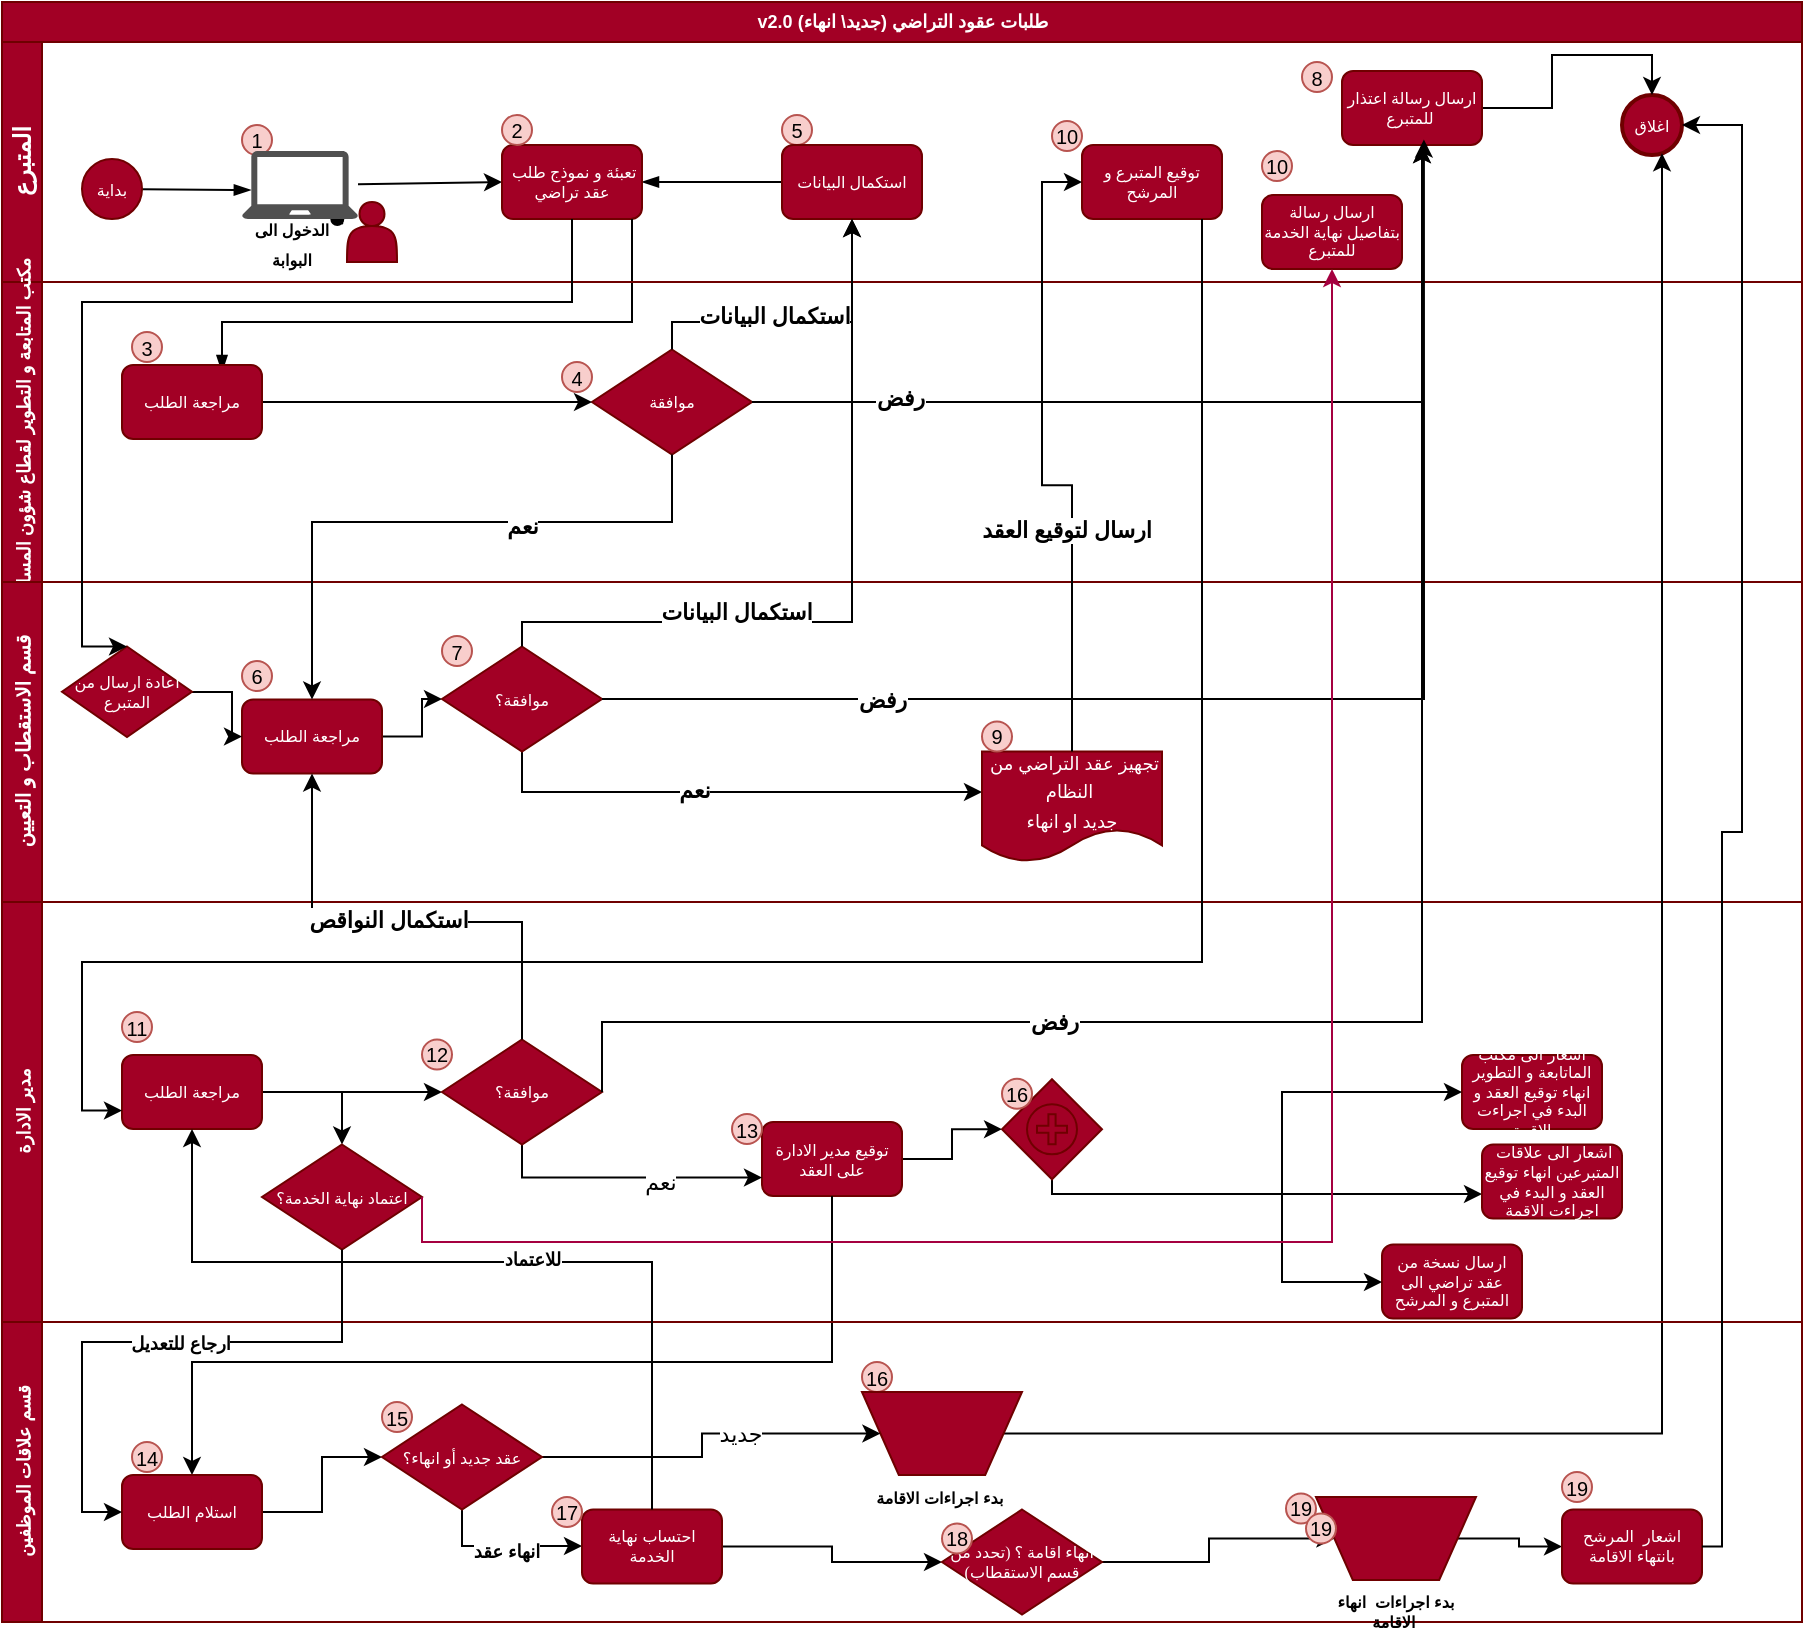 <mxfile version="13.9.2" type="device"><diagram name="Page-1" id="c7488fd3-1785-93aa-aadb-54a6760d102a"><mxGraphModel dx="1227" dy="462" grid="1" gridSize="10" guides="1" tooltips="1" connect="1" arrows="1" fold="1" page="1" pageScale="1" pageWidth="1654" pageHeight="1169" background="#ffffff" math="0" shadow="0"><root><mxCell id="0"/><mxCell id="1" parent="0"/><mxCell id="2b4e8129b02d487f-1" value="&lt;span lang=&quot;AR-SA&quot; dir=&quot;RTL&quot; style=&quot;line-height: 107% ; font-family: &amp;#34;dubai&amp;#34; , sans-serif&quot;&gt;&lt;font style=&quot;font-size: 9px&quot;&gt;طلبات عقود التراضي (جديد\ انهاء) v2.0&lt;/font&gt;&lt;/span&gt;" style="swimlane;html=1;childLayout=stackLayout;horizontal=1;startSize=20;horizontalStack=0;rounded=0;shadow=0;labelBackgroundColor=none;strokeWidth=1;fontFamily=Verdana;fontSize=8;align=center;fillColor=#a20025;strokeColor=#6F0000;fontColor=#ffffff;" parent="1" vertex="1"><mxGeometry x="170" y="80" width="900" height="810" as="geometry"><mxRectangle x="170" y="80" width="280" height="20" as="alternateBounds"/></mxGeometry></mxCell><mxCell id="2b4e8129b02d487f-2" value="المتبرع" style="swimlane;html=1;startSize=20;horizontal=0;fillColor=#a20025;strokeColor=#6F0000;fontColor=#ffffff;" parent="2b4e8129b02d487f-1" vertex="1"><mxGeometry y="20" width="900" height="120" as="geometry"/></mxCell><mxCell id="KPhhI4xXO0q0EvICIsSK-14" style="edgeStyle=none;rounded=0;jumpStyle=none;orthogonalLoop=1;jettySize=auto;html=1;entryX=1;entryY=0.5;entryDx=0;entryDy=0;endArrow=blockThin;endFill=1;" parent="2b4e8129b02d487f-2" source="2b4e8129b02d487f-9" target="2b4e8129b02d487f-7" edge="1"><mxGeometry relative="1" as="geometry"/></mxCell><mxCell id="KPhhI4xXO0q0EvICIsSK-11" style="edgeStyle=none;rounded=0;jumpStyle=none;orthogonalLoop=1;jettySize=auto;html=1;entryX=0;entryY=0.5;entryDx=0;entryDy=0;endArrow=classic;endFill=1;" parent="2b4e8129b02d487f-2" source="KPhhI4xXO0q0EvICIsSK-3" target="2b4e8129b02d487f-7" edge="1"><mxGeometry relative="1" as="geometry"/></mxCell><mxCell id="KPhhI4xXO0q0EvICIsSK-13" style="edgeStyle=none;rounded=0;jumpStyle=none;orthogonalLoop=1;jettySize=auto;html=1;entryX=0.076;entryY=0.575;entryDx=0;entryDy=0;entryPerimeter=0;endArrow=blockThin;endFill=1;" parent="2b4e8129b02d487f-2" source="2b4e8129b02d487f-5" target="KPhhI4xXO0q0EvICIsSK-3" edge="1"><mxGeometry relative="1" as="geometry"/></mxCell><mxCell id="KPhhI4xXO0q0EvICIsSK-5" style="rounded=0;orthogonalLoop=1;jettySize=auto;html=1;jumpStyle=none;endArrow=oval;endFill=1;" parent="2b4e8129b02d487f-2" target="KPhhI4xXO0q0EvICIsSK-3" edge="1"><mxGeometry relative="1" as="geometry"><mxPoint x="170.397" y="91" as="sourcePoint"/></mxGeometry></mxCell><mxCell id="2b4e8129b02d487f-11" value="اغلاق" style="ellipse;whiteSpace=wrap;html=1;rounded=0;shadow=0;labelBackgroundColor=none;strokeWidth=2;fontFamily=Verdana;fontSize=8;align=center;fillColor=#a20025;strokeColor=#6F0000;fontColor=#ffffff;" parent="2b4e8129b02d487f-2" vertex="1"><mxGeometry x="810" y="26.5" width="30" height="30" as="geometry"/></mxCell><mxCell id="KPhhI4xXO0q0EvICIsSK-12" value="&lt;font style=&quot;font-size: 10px&quot;&gt;5&lt;/font&gt;" style="ellipse;whiteSpace=wrap;html=1;aspect=fixed;fillColor=#f8cecc;strokeColor=#b85450;" parent="2b4e8129b02d487f-2" vertex="1"><mxGeometry x="390" y="36.5" width="15" height="15" as="geometry"/></mxCell><mxCell id="2b4e8129b02d487f-9" value="استكمال البيانات" style="rounded=1;whiteSpace=wrap;html=1;shadow=0;labelBackgroundColor=none;strokeWidth=1;fontFamily=Verdana;fontSize=8;align=center;fillColor=#a20025;strokeColor=#6F0000;fontColor=#ffffff;" parent="2b4e8129b02d487f-2" vertex="1"><mxGeometry x="390" y="51.5" width="70" height="37" as="geometry"/></mxCell><mxCell id="2b4e8129b02d487f-5" value="بداية" style="ellipse;whiteSpace=wrap;html=1;rounded=0;shadow=0;labelBackgroundColor=none;strokeWidth=1;fontFamily=Verdana;fontSize=8;align=center;fillColor=#a20025;strokeColor=#6F0000;fontColor=#ffffff;" parent="2b4e8129b02d487f-2" vertex="1"><mxGeometry x="40" y="58.5" width="30" height="30" as="geometry"/></mxCell><mxCell id="KPhhI4xXO0q0EvICIsSK-7" value="&lt;font style=&quot;font-size: 10px&quot;&gt;1&lt;/font&gt;" style="ellipse;whiteSpace=wrap;html=1;aspect=fixed;fillColor=#f8cecc;strokeColor=#b85450;" parent="2b4e8129b02d487f-2" vertex="1"><mxGeometry x="120" y="41.5" width="15" height="15" as="geometry"/></mxCell><mxCell id="KPhhI4xXO0q0EvICIsSK-3" value="" style="pointerEvents=1;shadow=0;dashed=0;html=1;strokeColor=none;fillColor=#505050;labelPosition=center;verticalLabelPosition=bottom;verticalAlign=top;outlineConnect=0;align=center;shape=mxgraph.office.devices.laptop;" parent="2b4e8129b02d487f-2" vertex="1"><mxGeometry x="120" y="54.5" width="58" height="34" as="geometry"/></mxCell><mxCell id="2b4e8129b02d487f-7" value="&lt;font face=&quot;dubai, sans-serif&quot;&gt;تعبئة و نموذج طلب&amp;nbsp; عقد تراضي&lt;/font&gt;" style="rounded=1;whiteSpace=wrap;html=1;shadow=0;labelBackgroundColor=none;strokeWidth=1;fontFamily=Verdana;fontSize=8;align=center;fillColor=#a20025;strokeColor=#6F0000;fontColor=#ffffff;" parent="2b4e8129b02d487f-2" vertex="1"><mxGeometry x="250" y="51.5" width="70" height="37" as="geometry"/></mxCell><mxCell id="KPhhI4xXO0q0EvICIsSK-10" value="&lt;font style=&quot;font-size: 10px&quot;&gt;2&lt;/font&gt;" style="ellipse;whiteSpace=wrap;html=1;aspect=fixed;fillColor=#f8cecc;strokeColor=#b85450;" parent="2b4e8129b02d487f-2" vertex="1"><mxGeometry x="250" y="36.5" width="15" height="15" as="geometry"/></mxCell><mxCell id="2vPmhwO70LCvBUlOEUrR-1" value="" style="shape=actor;whiteSpace=wrap;html=1;fillColor=#a20025;strokeColor=#6F0000;fontColor=#ffffff;" parent="2b4e8129b02d487f-2" vertex="1"><mxGeometry x="172.5" y="80" width="25" height="30" as="geometry"/></mxCell><mxCell id="KPhhI4xXO0q0EvICIsSK-6" value="&lt;font style=&quot;font-size: 8px&quot;&gt;&lt;b&gt;الدخول الى البوابة&lt;/b&gt;&lt;/font&gt;" style="text;html=1;strokeColor=none;fillColor=none;align=center;verticalAlign=middle;whiteSpace=wrap;rounded=0;" parent="2b4e8129b02d487f-2" vertex="1"><mxGeometry x="120" y="90" width="50" height="20" as="geometry"/></mxCell><mxCell id="2TBwHQqGtc_E0Ix2xg9j-10" value="توقيع المتبرع و المرشح" style="rounded=1;whiteSpace=wrap;html=1;shadow=0;labelBackgroundColor=none;strokeWidth=1;fontFamily=Verdana;fontSize=8;align=center;fillColor=#a20025;strokeColor=#6F0000;fontColor=#ffffff;" parent="2b4e8129b02d487f-2" vertex="1"><mxGeometry x="540" y="51.5" width="70" height="37" as="geometry"/></mxCell><mxCell id="2TBwHQqGtc_E0Ix2xg9j-14" value="&lt;span style=&quot;font-size: 10px&quot;&gt;10&lt;/span&gt;" style="ellipse;whiteSpace=wrap;html=1;aspect=fixed;fillColor=#f8cecc;strokeColor=#b85450;" parent="2b4e8129b02d487f-2" vertex="1"><mxGeometry x="525" y="39.5" width="15" height="15" as="geometry"/></mxCell><mxCell id="2TBwHQqGtc_E0Ix2xg9j-57" style="edgeStyle=orthogonalEdgeStyle;rounded=0;orthogonalLoop=1;jettySize=auto;html=1;entryX=0.5;entryY=0;entryDx=0;entryDy=0;" parent="2b4e8129b02d487f-2" source="2TBwHQqGtc_E0Ix2xg9j-26" target="2b4e8129b02d487f-11" edge="1"><mxGeometry relative="1" as="geometry"/></mxCell><mxCell id="2TBwHQqGtc_E0Ix2xg9j-26" value="ارسال رسالة اعتذار للمتبرع&amp;nbsp;" style="rounded=1;whiteSpace=wrap;html=1;shadow=0;labelBackgroundColor=none;strokeWidth=1;fontFamily=Verdana;fontSize=8;align=center;fillColor=#a20025;strokeColor=#6F0000;fontColor=#ffffff;" parent="2b4e8129b02d487f-2" vertex="1"><mxGeometry x="670" y="14.5" width="70" height="37" as="geometry"/></mxCell><mxCell id="2TBwHQqGtc_E0Ix2xg9j-27" value="&lt;span style=&quot;font-size: 10px&quot;&gt;8&lt;/span&gt;" style="ellipse;whiteSpace=wrap;html=1;aspect=fixed;fillColor=#f8cecc;strokeColor=#b85450;" parent="2b4e8129b02d487f-2" vertex="1"><mxGeometry x="650" y="10" width="15" height="15" as="geometry"/></mxCell><mxCell id="AHjJ1vRL223A0iRZYZLV-26" value="ارسال رسالة بتفاصيل نهاية الخدمة للمتبرع" style="rounded=1;whiteSpace=wrap;html=1;shadow=0;labelBackgroundColor=none;strokeWidth=1;fontFamily=Verdana;fontSize=8;align=center;fillColor=#a20025;strokeColor=#6F0000;fontColor=#ffffff;" vertex="1" parent="2b4e8129b02d487f-2"><mxGeometry x="630" y="76.5" width="70" height="37" as="geometry"/></mxCell><mxCell id="AHjJ1vRL223A0iRZYZLV-43" value="&lt;span style=&quot;font-size: 10px&quot;&gt;10&lt;/span&gt;" style="ellipse;whiteSpace=wrap;html=1;aspect=fixed;fillColor=#f8cecc;strokeColor=#b85450;" vertex="1" parent="2b4e8129b02d487f-2"><mxGeometry x="630" y="54.5" width="15" height="15" as="geometry"/></mxCell><mxCell id="KPhhI4xXO0q0EvICIsSK-16" style="edgeStyle=orthogonalEdgeStyle;rounded=0;jumpStyle=none;orthogonalLoop=1;jettySize=auto;html=1;entryX=0.5;entryY=0;entryDx=0;entryDy=0;endArrow=blockThin;endFill=1;entryPerimeter=0;" parent="2b4e8129b02d487f-1" source="2b4e8129b02d487f-7" edge="1"><mxGeometry relative="1" as="geometry"><Array as="points"><mxPoint x="315" y="160"/><mxPoint x="110" y="160"/></Array><mxPoint x="110" y="185" as="targetPoint"/></mxGeometry></mxCell><mxCell id="2b4e8129b02d487f-4" value="&lt;font style=&quot;font-size: 9px&quot;&gt;مكتب المتابعة و التطوير لقطاع شؤون المساجد&lt;/font&gt;" style="swimlane;html=1;startSize=20;horizontal=0;fillColor=#a20025;strokeColor=#6F0000;fontColor=#ffffff;" parent="2b4e8129b02d487f-1" vertex="1"><mxGeometry y="140" width="900" height="150" as="geometry"/></mxCell><mxCell id="KPhhI4xXO0q0EvICIsSK-29" value="&lt;font style=&quot;font-size: 10px&quot;&gt;3&lt;/font&gt;" style="ellipse;whiteSpace=wrap;html=1;aspect=fixed;fillColor=#f8cecc;strokeColor=#b85450;" parent="2b4e8129b02d487f-4" vertex="1"><mxGeometry x="65" y="25" width="15" height="15" as="geometry"/></mxCell><mxCell id="2vPmhwO70LCvBUlOEUrR-105" value="&lt;font style=&quot;font-size: 10px&quot;&gt;4&lt;/font&gt;" style="ellipse;whiteSpace=wrap;html=1;aspect=fixed;fillColor=#f8cecc;strokeColor=#b85450;" parent="2b4e8129b02d487f-4" vertex="1"><mxGeometry x="280" y="40" width="15" height="15" as="geometry"/></mxCell><mxCell id="2vPmhwO70LCvBUlOEUrR-87" value="موافقة" style="strokeWidth=1;html=1;shape=mxgraph.flowchart.decision;whiteSpace=wrap;rounded=1;shadow=0;labelBackgroundColor=none;fontFamily=Verdana;fontSize=8;align=center;fillColor=#a20025;strokeColor=#6F0000;fontColor=#ffffff;" parent="2b4e8129b02d487f-4" vertex="1"><mxGeometry x="295" y="33.75" width="80" height="52.5" as="geometry"/></mxCell><mxCell id="2vPmhwO70LCvBUlOEUrR-101" style="edgeStyle=orthogonalEdgeStyle;rounded=0;orthogonalLoop=1;jettySize=auto;html=1;fontSize=8;" parent="2b4e8129b02d487f-4" source="KPhhI4xXO0q0EvICIsSK-30" target="2vPmhwO70LCvBUlOEUrR-87" edge="1"><mxGeometry relative="1" as="geometry"/></mxCell><mxCell id="KPhhI4xXO0q0EvICIsSK-30" value="&lt;span lang=&quot;AR-SA&quot; dir=&quot;RTL&quot; style=&quot;line-height: 107% ; font-family: &amp;#34;dubai&amp;#34; , sans-serif&quot;&gt;&lt;font style=&quot;font-size: 8px&quot;&gt;مراجعة الطلب&lt;/font&gt;&lt;/span&gt;" style="rounded=1;whiteSpace=wrap;html=1;shadow=0;labelBackgroundColor=none;strokeWidth=1;fontFamily=Verdana;fontSize=8;align=center;fillColor=#a20025;strokeColor=#6F0000;fontColor=#ffffff;" parent="2b4e8129b02d487f-4" vertex="1"><mxGeometry x="60" y="41.5" width="70" height="37" as="geometry"/></mxCell><mxCell id="2vPmhwO70LCvBUlOEUrR-66" value="&lt;font size=&quot;1&quot;&gt;قسم الاستقطاب و التعيين&lt;/font&gt;" style="swimlane;html=1;startSize=20;horizontal=0;fillColor=#a20025;strokeColor=#6F0000;fontColor=#ffffff;" parent="2b4e8129b02d487f-1" vertex="1"><mxGeometry y="290" width="900" height="160" as="geometry"/></mxCell><mxCell id="2vPmhwO70LCvBUlOEUrR-70" value="&lt;font style=&quot;font-size: 10px&quot;&gt;6&lt;/font&gt;" style="ellipse;whiteSpace=wrap;html=1;aspect=fixed;fillColor=#f8cecc;strokeColor=#b85450;" parent="2vPmhwO70LCvBUlOEUrR-66" vertex="1"><mxGeometry x="120" y="39.5" width="15" height="15" as="geometry"/></mxCell><mxCell id="2vPmhwO70LCvBUlOEUrR-92" style="edgeStyle=orthogonalEdgeStyle;rounded=0;orthogonalLoop=1;jettySize=auto;html=1;fontSize=8;" parent="2vPmhwO70LCvBUlOEUrR-66" source="2vPmhwO70LCvBUlOEUrR-71" target="2vPmhwO70LCvBUlOEUrR-122" edge="1"><mxGeometry relative="1" as="geometry"><mxPoint x="210" y="56.029" as="targetPoint"/><Array as="points"/></mxGeometry></mxCell><mxCell id="2vPmhwO70LCvBUlOEUrR-118" value="&lt;span style=&quot;font-size: 10px&quot;&gt;7&lt;/span&gt;" style="ellipse;whiteSpace=wrap;html=1;aspect=fixed;fillColor=#f8cecc;strokeColor=#b85450;" parent="2vPmhwO70LCvBUlOEUrR-66" vertex="1"><mxGeometry x="220" y="27" width="15" height="15" as="geometry"/></mxCell><mxCell id="2vPmhwO70LCvBUlOEUrR-71" value="&lt;span lang=&quot;AR-SA&quot; dir=&quot;RTL&quot; style=&quot;line-height: 107% ; font-family: &amp;#34;dubai&amp;#34; , sans-serif&quot;&gt;&lt;font style=&quot;font-size: 8px&quot;&gt;مراجعة الطلب&lt;/font&gt;&lt;/span&gt;" style="rounded=1;whiteSpace=wrap;html=1;shadow=0;labelBackgroundColor=none;strokeWidth=1;fontFamily=Verdana;fontSize=8;align=center;fillColor=#a20025;strokeColor=#6F0000;fontColor=#ffffff;" parent="2vPmhwO70LCvBUlOEUrR-66" vertex="1"><mxGeometry x="120" y="58.75" width="70" height="37" as="geometry"/></mxCell><mxCell id="2TBwHQqGtc_E0Ix2xg9j-8" style="edgeStyle=orthogonalEdgeStyle;rounded=0;orthogonalLoop=1;jettySize=auto;html=1;" parent="2vPmhwO70LCvBUlOEUrR-66" source="2vPmhwO70LCvBUlOEUrR-122" target="2TBwHQqGtc_E0Ix2xg9j-7" edge="1"><mxGeometry relative="1" as="geometry"><Array as="points"><mxPoint x="260" y="105"/></Array></mxGeometry></mxCell><mxCell id="2TBwHQqGtc_E0Ix2xg9j-9" value="&lt;b&gt;نعم&lt;/b&gt;" style="edgeLabel;html=1;align=center;verticalAlign=middle;resizable=0;points=[];" parent="2TBwHQqGtc_E0Ix2xg9j-8" vertex="1" connectable="0"><mxGeometry x="-0.155" y="1" relative="1" as="geometry"><mxPoint as="offset"/></mxGeometry></mxCell><mxCell id="2vPmhwO70LCvBUlOEUrR-122" value="موافقة؟" style="strokeWidth=1;html=1;shape=mxgraph.flowchart.decision;whiteSpace=wrap;rounded=1;shadow=0;labelBackgroundColor=none;fontFamily=Verdana;fontSize=8;align=center;fillColor=#a20025;strokeColor=#6F0000;fontColor=#ffffff;" parent="2vPmhwO70LCvBUlOEUrR-66" vertex="1"><mxGeometry x="220" y="32.25" width="80" height="52.5" as="geometry"/></mxCell><mxCell id="2TBwHQqGtc_E0Ix2xg9j-7" value="&lt;font style=&quot;font-size: 9px&quot;&gt;تجهيز عقد التراضي من&amp;nbsp; &amp;nbsp;النظام&lt;br&gt;جديد او انهاء&lt;br&gt;&lt;/font&gt;" style="shape=document;whiteSpace=wrap;html=1;boundedLbl=1;fillColor=#a20025;strokeColor=#6F0000;fontColor=#ffffff;" parent="2vPmhwO70LCvBUlOEUrR-66" vertex="1"><mxGeometry x="490" y="84.75" width="90" height="55.25" as="geometry"/></mxCell><mxCell id="2TBwHQqGtc_E0Ix2xg9j-13" value="&lt;span style=&quot;font-size: 10px&quot;&gt;9&lt;/span&gt;" style="ellipse;whiteSpace=wrap;html=1;aspect=fixed;fillColor=#f8cecc;strokeColor=#b85450;" parent="2vPmhwO70LCvBUlOEUrR-66" vertex="1"><mxGeometry x="490" y="69.75" width="15" height="15" as="geometry"/></mxCell><mxCell id="AHjJ1vRL223A0iRZYZLV-6" style="edgeStyle=orthogonalEdgeStyle;rounded=0;orthogonalLoop=1;jettySize=auto;html=1;" edge="1" parent="2vPmhwO70LCvBUlOEUrR-66" source="AHjJ1vRL223A0iRZYZLV-1" target="2vPmhwO70LCvBUlOEUrR-71"><mxGeometry relative="1" as="geometry"/></mxCell><mxCell id="AHjJ1vRL223A0iRZYZLV-1" value="اعادة ارسال من المتبرع" style="strokeWidth=1;html=1;shape=mxgraph.flowchart.decision;whiteSpace=wrap;rounded=1;shadow=0;labelBackgroundColor=none;fontFamily=Verdana;fontSize=8;align=center;fillColor=#a20025;strokeColor=#6F0000;fontColor=#ffffff;" vertex="1" parent="2vPmhwO70LCvBUlOEUrR-66"><mxGeometry x="30" y="32.25" width="65" height="45.25" as="geometry"/></mxCell><mxCell id="03wnC0hY3IXIQAuL8Pr5-1" style="edgeStyle=orthogonalEdgeStyle;rounded=0;orthogonalLoop=1;jettySize=auto;html=1;exitX=0.5;exitY=0;exitDx=0;exitDy=0;exitPerimeter=0;" parent="2b4e8129b02d487f-1" source="2vPmhwO70LCvBUlOEUrR-87" target="2b4e8129b02d487f-9" edge="1"><mxGeometry relative="1" as="geometry"><Array as="points"><mxPoint x="335" y="160"/><mxPoint x="425" y="160"/></Array></mxGeometry></mxCell><mxCell id="03wnC0hY3IXIQAuL8Pr5-2" value="&lt;b&gt;استكمال البيانات&lt;/b&gt;" style="edgeLabel;html=1;align=center;verticalAlign=middle;resizable=0;points=[];" parent="03wnC0hY3IXIQAuL8Pr5-1" vertex="1" connectable="0"><mxGeometry x="-0.632" y="3" relative="1" as="geometry"><mxPoint x="36.34" as="offset"/></mxGeometry></mxCell><mxCell id="2vPmhwO70LCvBUlOEUrR-78" value="&lt;font style=&quot;font-size: 9px&quot;&gt;مدير الادارة&lt;/font&gt;" style="swimlane;html=1;startSize=20;horizontal=0;fillColor=#a20025;strokeColor=#6F0000;fontColor=#ffffff;" parent="2b4e8129b02d487f-1" vertex="1"><mxGeometry y="450" width="900" height="210" as="geometry"><mxRectangle y="580" width="780" height="20" as="alternateBounds"/></mxGeometry></mxCell><mxCell id="2vPmhwO70LCvBUlOEUrR-248" value="&lt;font style=&quot;font-size: 10px&quot;&gt;12&lt;/font&gt;" style="ellipse;whiteSpace=wrap;html=1;aspect=fixed;fillColor=#f8cecc;strokeColor=#b85450;" parent="2vPmhwO70LCvBUlOEUrR-78" vertex="1"><mxGeometry x="210" y="68.75" width="15" height="15" as="geometry"/></mxCell><mxCell id="2vPmhwO70LCvBUlOEUrR-82" value="&lt;font style=&quot;font-size: 10px&quot;&gt;11&lt;/font&gt;" style="ellipse;whiteSpace=wrap;html=1;aspect=fixed;fillColor=#f8cecc;strokeColor=#b85450;" parent="2vPmhwO70LCvBUlOEUrR-78" vertex="1"><mxGeometry x="60" y="55" width="15" height="15" as="geometry"/></mxCell><mxCell id="2vPmhwO70LCvBUlOEUrR-230" style="edgeStyle=orthogonalEdgeStyle;rounded=0;orthogonalLoop=1;jettySize=auto;html=1;fontSize=8;" parent="2vPmhwO70LCvBUlOEUrR-78" source="2vPmhwO70LCvBUlOEUrR-83" target="2TBwHQqGtc_E0Ix2xg9j-33" edge="1"><mxGeometry relative="1" as="geometry"><mxPoint x="220" y="91" as="targetPoint"/><Array as="points"><mxPoint x="180" y="95"/><mxPoint x="180" y="95"/></Array></mxGeometry></mxCell><mxCell id="AHjJ1vRL223A0iRZYZLV-23" style="edgeStyle=orthogonalEdgeStyle;rounded=0;orthogonalLoop=1;jettySize=auto;html=1;fontSize=9;exitX=1;exitY=0.5;exitDx=0;exitDy=0;" edge="1" parent="2vPmhwO70LCvBUlOEUrR-78" source="2vPmhwO70LCvBUlOEUrR-83" target="AHjJ1vRL223A0iRZYZLV-22"><mxGeometry relative="1" as="geometry"/></mxCell><mxCell id="2vPmhwO70LCvBUlOEUrR-83" value="&lt;span lang=&quot;AR-SA&quot; dir=&quot;RTL&quot; style=&quot;line-height: 107% ; font-family: &amp;#34;dubai&amp;#34; , sans-serif&quot;&gt;&lt;font style=&quot;font-size: 8px&quot;&gt;مراجعة الطلب&lt;/font&gt;&lt;/span&gt;" style="rounded=1;whiteSpace=wrap;html=1;shadow=0;labelBackgroundColor=none;strokeWidth=1;fontFamily=Verdana;fontSize=8;align=center;fillColor=#a20025;strokeColor=#6F0000;fontColor=#ffffff;" parent="2vPmhwO70LCvBUlOEUrR-78" vertex="1"><mxGeometry x="60" y="76.5" width="70" height="37" as="geometry"/></mxCell><mxCell id="2TBwHQqGtc_E0Ix2xg9j-45" style="edgeStyle=orthogonalEdgeStyle;rounded=0;orthogonalLoop=1;jettySize=auto;html=1;" parent="2vPmhwO70LCvBUlOEUrR-78" source="2TBwHQqGtc_E0Ix2xg9j-15" target="2TBwHQqGtc_E0Ix2xg9j-48" edge="1"><mxGeometry relative="1" as="geometry"/></mxCell><mxCell id="2TBwHQqGtc_E0Ix2xg9j-15" value="توقيع مدير الادارة على العقد" style="rounded=1;whiteSpace=wrap;html=1;shadow=0;labelBackgroundColor=none;strokeWidth=1;fontFamily=Verdana;fontSize=8;align=center;fillColor=#a20025;strokeColor=#6F0000;fontColor=#ffffff;" parent="2vPmhwO70LCvBUlOEUrR-78" vertex="1"><mxGeometry x="380" y="110" width="70" height="37" as="geometry"/></mxCell><mxCell id="2TBwHQqGtc_E0Ix2xg9j-36" style="edgeStyle=orthogonalEdgeStyle;rounded=0;orthogonalLoop=1;jettySize=auto;html=1;entryX=0;entryY=0.75;entryDx=0;entryDy=0;" parent="2vPmhwO70LCvBUlOEUrR-78" source="2TBwHQqGtc_E0Ix2xg9j-33" target="2TBwHQqGtc_E0Ix2xg9j-15" edge="1"><mxGeometry relative="1" as="geometry"><Array as="points"><mxPoint x="260" y="138"/></Array></mxGeometry></mxCell><mxCell id="2TBwHQqGtc_E0Ix2xg9j-37" value="نعم" style="edgeLabel;html=1;align=center;verticalAlign=middle;resizable=0;points=[];" parent="2TBwHQqGtc_E0Ix2xg9j-36" vertex="1" connectable="0"><mxGeometry x="0.255" y="-2" relative="1" as="geometry"><mxPoint as="offset"/></mxGeometry></mxCell><mxCell id="2TBwHQqGtc_E0Ix2xg9j-33" value="موافقة؟" style="strokeWidth=1;html=1;shape=mxgraph.flowchart.decision;whiteSpace=wrap;rounded=1;shadow=0;labelBackgroundColor=none;fontFamily=Verdana;fontSize=8;align=center;fillColor=#a20025;strokeColor=#6F0000;fontColor=#ffffff;" parent="2vPmhwO70LCvBUlOEUrR-78" vertex="1"><mxGeometry x="220" y="68.75" width="80" height="52.5" as="geometry"/></mxCell><mxCell id="2TBwHQqGtc_E0Ix2xg9j-43" value="&lt;span style=&quot;font-family: &amp;#34;dubai&amp;#34; , sans-serif&quot;&gt;اشعار الى مكتب الماتابعة و التطوير انهاء توقيع العقد و البدء في اجراءت الاقمة&lt;/span&gt;" style="rounded=1;whiteSpace=wrap;html=1;shadow=0;labelBackgroundColor=none;strokeWidth=1;fontFamily=Verdana;fontSize=8;align=center;fillColor=#a20025;strokeColor=#6F0000;fontColor=#ffffff;" parent="2vPmhwO70LCvBUlOEUrR-78" vertex="1"><mxGeometry x="730" y="76.5" width="70" height="37" as="geometry"/></mxCell><mxCell id="2TBwHQqGtc_E0Ix2xg9j-44" value="&lt;font face=&quot;dubai, sans-serif&quot;&gt;ارسال نسخة من عقد تراضي الى المتبرع و المرشح&lt;/font&gt;" style="rounded=1;whiteSpace=wrap;html=1;shadow=0;labelBackgroundColor=none;strokeWidth=1;fontFamily=Verdana;fontSize=8;align=center;fillColor=#a20025;strokeColor=#6F0000;fontColor=#ffffff;" parent="2vPmhwO70LCvBUlOEUrR-78" vertex="1"><mxGeometry x="690" y="171.25" width="70" height="37" as="geometry"/></mxCell><mxCell id="2TBwHQqGtc_E0Ix2xg9j-52" style="edgeStyle=orthogonalEdgeStyle;rounded=0;orthogonalLoop=1;jettySize=auto;html=1;" parent="2vPmhwO70LCvBUlOEUrR-78" source="2TBwHQqGtc_E0Ix2xg9j-48" target="2TBwHQqGtc_E0Ix2xg9j-44" edge="1"><mxGeometry relative="1" as="geometry"><Array as="points"><mxPoint x="640" y="146"/><mxPoint x="640" y="190"/></Array></mxGeometry></mxCell><mxCell id="2TBwHQqGtc_E0Ix2xg9j-53" style="edgeStyle=orthogonalEdgeStyle;rounded=0;orthogonalLoop=1;jettySize=auto;html=1;entryX=0;entryY=0.5;entryDx=0;entryDy=0;" parent="2vPmhwO70LCvBUlOEUrR-78" source="2TBwHQqGtc_E0Ix2xg9j-48" target="2TBwHQqGtc_E0Ix2xg9j-43" edge="1"><mxGeometry relative="1" as="geometry"><Array as="points"><mxPoint x="640" y="146"/><mxPoint x="640" y="95"/></Array></mxGeometry></mxCell><mxCell id="2TBwHQqGtc_E0Ix2xg9j-54" style="edgeStyle=orthogonalEdgeStyle;rounded=0;orthogonalLoop=1;jettySize=auto;html=1;" parent="2vPmhwO70LCvBUlOEUrR-78" source="2TBwHQqGtc_E0Ix2xg9j-48" target="2TBwHQqGtc_E0Ix2xg9j-50" edge="1"><mxGeometry relative="1" as="geometry"><Array as="points"><mxPoint x="690" y="146"/><mxPoint x="690" y="146"/></Array></mxGeometry></mxCell><mxCell id="2TBwHQqGtc_E0Ix2xg9j-48" value="" style="shape=mxgraph.bpmn.shape;html=1;verticalLabelPosition=bottom;labelBackgroundColor=#ffffff;verticalAlign=top;align=center;perimeter=rhombusPerimeter;background=gateway;outlineConnect=0;outline=eventInt;symbol=parallelMultiple;fillColor=#a20025;strokeColor=#6F0000;fontColor=#ffffff;" parent="2vPmhwO70LCvBUlOEUrR-78" vertex="1"><mxGeometry x="500" y="88.63" width="50" height="50" as="geometry"/></mxCell><mxCell id="2TBwHQqGtc_E0Ix2xg9j-50" value="&lt;font face=&quot;dubai, sans-serif&quot;&gt;اشعار الى علاقات&amp;nbsp; المتبرعين انهاء توقيع العقد و البدء في اجراءت الاقمة&lt;/font&gt;" style="rounded=1;whiteSpace=wrap;html=1;shadow=0;labelBackgroundColor=none;strokeWidth=1;fontFamily=Verdana;fontSize=8;align=center;fillColor=#a20025;strokeColor=#6F0000;fontColor=#ffffff;" parent="2vPmhwO70LCvBUlOEUrR-78" vertex="1"><mxGeometry x="740" y="121.25" width="70" height="37" as="geometry"/></mxCell><mxCell id="2TBwHQqGtc_E0Ix2xg9j-56" value="&lt;font style=&quot;font-size: 10px&quot;&gt;16&lt;/font&gt;" style="ellipse;whiteSpace=wrap;html=1;aspect=fixed;fillColor=#f8cecc;strokeColor=#b85450;" parent="2vPmhwO70LCvBUlOEUrR-78" vertex="1"><mxGeometry x="500" y="88.38" width="15" height="15" as="geometry"/></mxCell><mxCell id="AHjJ1vRL223A0iRZYZLV-11" value="&lt;span style=&quot;font-size: 10px&quot;&gt;13&lt;/span&gt;" style="ellipse;whiteSpace=wrap;html=1;aspect=fixed;fillColor=#f8cecc;strokeColor=#b85450;" vertex="1" parent="2vPmhwO70LCvBUlOEUrR-78"><mxGeometry x="365" y="106" width="15" height="15" as="geometry"/></mxCell><mxCell id="AHjJ1vRL223A0iRZYZLV-22" value="اعتماد نهاية الخدمة؟" style="strokeWidth=1;html=1;shape=mxgraph.flowchart.decision;whiteSpace=wrap;rounded=1;shadow=0;labelBackgroundColor=none;fontFamily=Verdana;fontSize=8;align=center;fillColor=#a20025;strokeColor=#6F0000;fontColor=#ffffff;" vertex="1" parent="2vPmhwO70LCvBUlOEUrR-78"><mxGeometry x="130" y="121.25" width="80" height="52.5" as="geometry"/></mxCell><mxCell id="2TBwHQqGtc_E0Ix2xg9j-3" style="edgeStyle=orthogonalEdgeStyle;rounded=0;orthogonalLoop=1;jettySize=auto;html=1;entryX=0.5;entryY=1;entryDx=0;entryDy=0;" parent="2b4e8129b02d487f-1" source="2vPmhwO70LCvBUlOEUrR-122" target="2b4e8129b02d487f-9" edge="1"><mxGeometry relative="1" as="geometry"><Array as="points"><mxPoint x="260" y="310"/><mxPoint x="425" y="310"/></Array></mxGeometry></mxCell><mxCell id="2TBwHQqGtc_E0Ix2xg9j-4" value="&lt;b&gt;استكمال البيانات&lt;/b&gt;" style="edgeLabel;html=1;align=center;verticalAlign=middle;resizable=0;points=[];" parent="2TBwHQqGtc_E0Ix2xg9j-3" vertex="1" connectable="0"><mxGeometry x="-0.372" y="5" relative="1" as="geometry"><mxPoint as="offset"/></mxGeometry></mxCell><mxCell id="2TBwHQqGtc_E0Ix2xg9j-11" style="edgeStyle=orthogonalEdgeStyle;rounded=0;orthogonalLoop=1;jettySize=auto;html=1;entryX=0;entryY=0.5;entryDx=0;entryDy=0;" parent="2b4e8129b02d487f-1" source="2TBwHQqGtc_E0Ix2xg9j-7" target="2TBwHQqGtc_E0Ix2xg9j-10" edge="1"><mxGeometry relative="1" as="geometry"/></mxCell><mxCell id="2TBwHQqGtc_E0Ix2xg9j-12" value="&lt;b&gt;ارسال لتوقيع العقد&lt;/b&gt;" style="edgeLabel;html=1;align=center;verticalAlign=middle;resizable=0;points=[];" parent="2TBwHQqGtc_E0Ix2xg9j-11" vertex="1" connectable="0"><mxGeometry x="-0.304" y="3" relative="1" as="geometry"><mxPoint as="offset"/></mxGeometry></mxCell><mxCell id="2TBwHQqGtc_E0Ix2xg9j-29" style="edgeStyle=orthogonalEdgeStyle;rounded=0;orthogonalLoop=1;jettySize=auto;html=1;entryX=0.585;entryY=0.926;entryDx=0;entryDy=0;entryPerimeter=0;" parent="2b4e8129b02d487f-1" source="2vPmhwO70LCvBUlOEUrR-122" target="2TBwHQqGtc_E0Ix2xg9j-26" edge="1"><mxGeometry relative="1" as="geometry"/></mxCell><mxCell id="2TBwHQqGtc_E0Ix2xg9j-30" value="&lt;b&gt;رفض&lt;/b&gt;" style="edgeLabel;html=1;align=center;verticalAlign=middle;resizable=0;points=[];" parent="2TBwHQqGtc_E0Ix2xg9j-29" vertex="1" connectable="0"><mxGeometry x="-0.223" y="2" relative="1" as="geometry"><mxPoint x="-128.28" y="1.95" as="offset"/></mxGeometry></mxCell><mxCell id="2TBwHQqGtc_E0Ix2xg9j-34" style="edgeStyle=orthogonalEdgeStyle;rounded=0;orthogonalLoop=1;jettySize=auto;html=1;entryX=0;entryY=0.75;entryDx=0;entryDy=0;" parent="2b4e8129b02d487f-1" source="2TBwHQqGtc_E0Ix2xg9j-10" target="2vPmhwO70LCvBUlOEUrR-83" edge="1"><mxGeometry relative="1" as="geometry"><Array as="points"><mxPoint x="600" y="480"/><mxPoint x="40" y="480"/><mxPoint x="40" y="554"/></Array></mxGeometry></mxCell><mxCell id="2TBwHQqGtc_E0Ix2xg9j-40" style="edgeStyle=orthogonalEdgeStyle;rounded=0;orthogonalLoop=1;jettySize=auto;html=1;" parent="2b4e8129b02d487f-1" source="2TBwHQqGtc_E0Ix2xg9j-15" target="03wnC0hY3IXIQAuL8Pr5-8" edge="1"><mxGeometry relative="1" as="geometry"><Array as="points"><mxPoint x="415" y="680"/><mxPoint x="95" y="680"/></Array></mxGeometry></mxCell><mxCell id="2TBwHQqGtc_E0Ix2xg9j-55" style="edgeStyle=orthogonalEdgeStyle;rounded=0;orthogonalLoop=1;jettySize=auto;html=1;" parent="2b4e8129b02d487f-1" source="03wnC0hY3IXIQAuL8Pr5-7" target="2b4e8129b02d487f-11" edge="1"><mxGeometry relative="1" as="geometry"><Array as="points"><mxPoint x="830" y="716"/></Array></mxGeometry></mxCell><mxCell id="2TBwHQqGtc_E0Ix2xg9j-58" style="edgeStyle=orthogonalEdgeStyle;rounded=0;orthogonalLoop=1;jettySize=auto;html=1;entryX=0.5;entryY=0;entryDx=0;entryDy=0;" parent="2b4e8129b02d487f-1" source="2vPmhwO70LCvBUlOEUrR-87" target="2vPmhwO70LCvBUlOEUrR-71" edge="1"><mxGeometry relative="1" as="geometry"><Array as="points"><mxPoint x="335" y="260"/><mxPoint x="155" y="260"/></Array></mxGeometry></mxCell><mxCell id="2TBwHQqGtc_E0Ix2xg9j-59" value="&lt;b&gt;نعم&lt;/b&gt;" style="edgeLabel;html=1;align=center;verticalAlign=middle;resizable=0;points=[];" parent="2TBwHQqGtc_E0Ix2xg9j-58" vertex="1" connectable="0"><mxGeometry x="-0.275" y="2" relative="1" as="geometry"><mxPoint as="offset"/></mxGeometry></mxCell><mxCell id="2TBwHQqGtc_E0Ix2xg9j-60" style="edgeStyle=orthogonalEdgeStyle;rounded=0;orthogonalLoop=1;jettySize=auto;html=1;" parent="2b4e8129b02d487f-1" source="2vPmhwO70LCvBUlOEUrR-87" target="2TBwHQqGtc_E0Ix2xg9j-26" edge="1"><mxGeometry relative="1" as="geometry"><Array as="points"><mxPoint x="710" y="200"/></Array></mxGeometry></mxCell><mxCell id="2TBwHQqGtc_E0Ix2xg9j-62" value="&lt;b&gt;رفض&lt;/b&gt;" style="edgeLabel;html=1;align=center;verticalAlign=middle;resizable=0;points=[];" parent="2TBwHQqGtc_E0Ix2xg9j-60" vertex="1" connectable="0"><mxGeometry x="-0.683" y="2" relative="1" as="geometry"><mxPoint as="offset"/></mxGeometry></mxCell><mxCell id="2TBwHQqGtc_E0Ix2xg9j-38" style="edgeStyle=orthogonalEdgeStyle;rounded=0;orthogonalLoop=1;jettySize=auto;html=1;exitX=1;exitY=0.5;exitDx=0;exitDy=0;exitPerimeter=0;" parent="2b4e8129b02d487f-1" source="2TBwHQqGtc_E0Ix2xg9j-33" target="2TBwHQqGtc_E0Ix2xg9j-26" edge="1"><mxGeometry relative="1" as="geometry"><mxPoint x="710" y="80" as="targetPoint"/><Array as="points"><mxPoint x="300" y="510"/><mxPoint x="710" y="510"/></Array></mxGeometry></mxCell><mxCell id="2TBwHQqGtc_E0Ix2xg9j-39" value="&lt;b&gt;رفض&lt;/b&gt;" style="edgeLabel;html=1;align=center;verticalAlign=middle;resizable=0;points=[];" parent="2TBwHQqGtc_E0Ix2xg9j-38" vertex="1" connectable="0"><mxGeometry x="-0.41" relative="1" as="geometry"><mxPoint as="offset"/></mxGeometry></mxCell><mxCell id="AHjJ1vRL223A0iRZYZLV-7" style="edgeStyle=orthogonalEdgeStyle;rounded=0;orthogonalLoop=1;jettySize=auto;html=1;entryX=0.5;entryY=0;entryDx=0;entryDy=0;entryPerimeter=0;" edge="1" parent="2b4e8129b02d487f-1" source="2b4e8129b02d487f-7" target="AHjJ1vRL223A0iRZYZLV-1"><mxGeometry relative="1" as="geometry"><Array as="points"><mxPoint x="285" y="150"/><mxPoint x="40" y="150"/><mxPoint x="40" y="322"/></Array></mxGeometry></mxCell><mxCell id="AHjJ1vRL223A0iRZYZLV-9" style="edgeStyle=orthogonalEdgeStyle;rounded=0;orthogonalLoop=1;jettySize=auto;html=1;" edge="1" parent="2b4e8129b02d487f-1" source="2TBwHQqGtc_E0Ix2xg9j-33" target="2vPmhwO70LCvBUlOEUrR-71"><mxGeometry relative="1" as="geometry"><Array as="points"><mxPoint x="260" y="460"/><mxPoint x="155" y="460"/></Array></mxGeometry></mxCell><mxCell id="AHjJ1vRL223A0iRZYZLV-10" value="&lt;b&gt;استكمال النواقص&lt;/b&gt;" style="edgeLabel;html=1;align=center;verticalAlign=middle;resizable=0;points=[];" vertex="1" connectable="0" parent="AHjJ1vRL223A0iRZYZLV-9"><mxGeometry x="0.063" y="-1" relative="1" as="geometry"><mxPoint as="offset"/></mxGeometry></mxCell><mxCell id="03wnC0hY3IXIQAuL8Pr5-3" value="&lt;font style=&quot;font-size: 9px&quot;&gt;قسم علاقات الموظفين&lt;/font&gt;" style="swimlane;html=1;startSize=20;horizontal=0;fillColor=#a20025;strokeColor=#6F0000;fontColor=#ffffff;" parent="2b4e8129b02d487f-1" vertex="1"><mxGeometry y="660" width="900" height="150" as="geometry"><mxRectangle y="580" width="780" height="20" as="alternateBounds"/></mxGeometry></mxCell><mxCell id="03wnC0hY3IXIQAuL8Pr5-4" value="&lt;font style=&quot;font-size: 10px&quot;&gt;16&lt;/font&gt;" style="ellipse;whiteSpace=wrap;html=1;aspect=fixed;fillColor=#f8cecc;strokeColor=#b85450;" parent="03wnC0hY3IXIQAuL8Pr5-3" vertex="1"><mxGeometry x="430" y="20" width="15" height="15" as="geometry"/></mxCell><mxCell id="03wnC0hY3IXIQAuL8Pr5-5" value="&lt;font style=&quot;font-size: 10px&quot;&gt;14&lt;/font&gt;" style="ellipse;whiteSpace=wrap;html=1;aspect=fixed;fillColor=#f8cecc;strokeColor=#b85450;" parent="03wnC0hY3IXIQAuL8Pr5-3" vertex="1"><mxGeometry x="65" y="60" width="15" height="15" as="geometry"/></mxCell><mxCell id="03wnC0hY3IXIQAuL8Pr5-6" style="edgeStyle=orthogonalEdgeStyle;rounded=0;orthogonalLoop=1;jettySize=auto;html=1;fontSize=8;" parent="03wnC0hY3IXIQAuL8Pr5-3" source="03wnC0hY3IXIQAuL8Pr5-8" target="AHjJ1vRL223A0iRZYZLV-13" edge="1"><mxGeometry relative="1" as="geometry"><mxPoint x="210" y="52.257" as="targetPoint"/></mxGeometry></mxCell><mxCell id="03wnC0hY3IXIQAuL8Pr5-7" value="&lt;font color=&quot;#000000&quot;&gt;&lt;b&gt;بدء اجراءات الاقامة&amp;nbsp;&lt;/b&gt;&lt;/font&gt;" style="verticalLabelPosition=bottom;verticalAlign=top;html=1;shape=trapezoid;perimeter=trapezoidPerimeter;whiteSpace=wrap;size=0.23;arcSize=10;flipV=1;strokeColor=#6F0000;fillColor=#a20025;fontSize=8;fontColor=#ffffff;" parent="03wnC0hY3IXIQAuL8Pr5-3" vertex="1"><mxGeometry x="430" y="35" width="80" height="41.5" as="geometry"/></mxCell><mxCell id="03wnC0hY3IXIQAuL8Pr5-8" value="&lt;span lang=&quot;AR-SA&quot; dir=&quot;RTL&quot; style=&quot;line-height: 107% ; font-family: &amp;#34;dubai&amp;#34; , sans-serif&quot;&gt;&lt;font style=&quot;font-size: 8px&quot;&gt;استلام الطلب&lt;/font&gt;&lt;/span&gt;" style="rounded=1;whiteSpace=wrap;html=1;shadow=0;labelBackgroundColor=none;strokeWidth=1;fontFamily=Verdana;fontSize=8;align=center;fillColor=#a20025;strokeColor=#6F0000;fontColor=#ffffff;" parent="03wnC0hY3IXIQAuL8Pr5-3" vertex="1"><mxGeometry x="60" y="76.5" width="70" height="37" as="geometry"/></mxCell><mxCell id="AHjJ1vRL223A0iRZYZLV-14" style="edgeStyle=orthogonalEdgeStyle;rounded=0;orthogonalLoop=1;jettySize=auto;html=1;" edge="1" parent="03wnC0hY3IXIQAuL8Pr5-3" source="AHjJ1vRL223A0iRZYZLV-13" target="03wnC0hY3IXIQAuL8Pr5-7"><mxGeometry relative="1" as="geometry"/></mxCell><mxCell id="AHjJ1vRL223A0iRZYZLV-15" value="جديد" style="edgeLabel;html=1;align=center;verticalAlign=middle;resizable=0;points=[];" vertex="1" connectable="0" parent="AHjJ1vRL223A0iRZYZLV-14"><mxGeometry x="0.223" relative="1" as="geometry"><mxPoint as="offset"/></mxGeometry></mxCell><mxCell id="AHjJ1vRL223A0iRZYZLV-18" style="edgeStyle=orthogonalEdgeStyle;rounded=0;orthogonalLoop=1;jettySize=auto;html=1;" edge="1" parent="03wnC0hY3IXIQAuL8Pr5-3" source="AHjJ1vRL223A0iRZYZLV-13" target="AHjJ1vRL223A0iRZYZLV-17"><mxGeometry relative="1" as="geometry"><Array as="points"><mxPoint x="230" y="112"/></Array></mxGeometry></mxCell><mxCell id="AHjJ1vRL223A0iRZYZLV-19" value="&lt;b style=&quot;font-size: 9px;&quot;&gt;انهاء عقد&lt;/b&gt;" style="edgeLabel;html=1;align=center;verticalAlign=middle;resizable=0;points=[];fontSize=9;" vertex="1" connectable="0" parent="AHjJ1vRL223A0iRZYZLV-18"><mxGeometry x="0.013" y="-3" relative="1" as="geometry"><mxPoint as="offset"/></mxGeometry></mxCell><mxCell id="AHjJ1vRL223A0iRZYZLV-13" value="عقد جديد أو انهاء؟" style="strokeWidth=1;html=1;shape=mxgraph.flowchart.decision;whiteSpace=wrap;rounded=1;shadow=0;labelBackgroundColor=none;fontFamily=Verdana;fontSize=8;align=center;fillColor=#a20025;strokeColor=#6F0000;fontColor=#ffffff;" vertex="1" parent="03wnC0hY3IXIQAuL8Pr5-3"><mxGeometry x="190" y="41.25" width="80" height="52.5" as="geometry"/></mxCell><mxCell id="AHjJ1vRL223A0iRZYZLV-16" value="&lt;font style=&quot;font-size: 10px&quot;&gt;15&lt;/font&gt;" style="ellipse;whiteSpace=wrap;html=1;aspect=fixed;fillColor=#f8cecc;strokeColor=#b85450;" vertex="1" parent="03wnC0hY3IXIQAuL8Pr5-3"><mxGeometry x="190" y="40" width="15" height="15" as="geometry"/></mxCell><mxCell id="AHjJ1vRL223A0iRZYZLV-32" style="edgeStyle=orthogonalEdgeStyle;rounded=0;orthogonalLoop=1;jettySize=auto;html=1;fontSize=9;" edge="1" parent="03wnC0hY3IXIQAuL8Pr5-3" source="AHjJ1vRL223A0iRZYZLV-17" target="AHjJ1vRL223A0iRZYZLV-31"><mxGeometry relative="1" as="geometry"/></mxCell><mxCell id="AHjJ1vRL223A0iRZYZLV-17" value="&lt;span lang=&quot;AR-SA&quot; dir=&quot;RTL&quot; style=&quot;line-height: 107% ; font-family: &amp;#34;dubai&amp;#34; , sans-serif&quot;&gt;&lt;font style=&quot;font-size: 8px&quot;&gt;احتساب نهاية الخدمة&lt;/font&gt;&lt;/span&gt;" style="rounded=1;whiteSpace=wrap;html=1;shadow=0;labelBackgroundColor=none;strokeWidth=1;fontFamily=Verdana;fontSize=8;align=center;fillColor=#a20025;strokeColor=#6F0000;fontColor=#ffffff;" vertex="1" parent="03wnC0hY3IXIQAuL8Pr5-3"><mxGeometry x="290" y="93.75" width="70" height="37" as="geometry"/></mxCell><mxCell id="AHjJ1vRL223A0iRZYZLV-28" value="&lt;font style=&quot;font-size: 10px&quot;&gt;17&lt;/font&gt;" style="ellipse;whiteSpace=wrap;html=1;aspect=fixed;fillColor=#f8cecc;strokeColor=#b85450;" vertex="1" parent="03wnC0hY3IXIQAuL8Pr5-3"><mxGeometry x="275" y="87.5" width="15" height="15" as="geometry"/></mxCell><mxCell id="AHjJ1vRL223A0iRZYZLV-34" style="edgeStyle=orthogonalEdgeStyle;rounded=0;orthogonalLoop=1;jettySize=auto;html=1;fontSize=9;" edge="1" parent="03wnC0hY3IXIQAuL8Pr5-3" source="AHjJ1vRL223A0iRZYZLV-31" target="AHjJ1vRL223A0iRZYZLV-33"><mxGeometry relative="1" as="geometry"/></mxCell><mxCell id="AHjJ1vRL223A0iRZYZLV-31" value="انهاء اقامة ؟ (تحدد من قسم الاستقطاب)" style="strokeWidth=1;html=1;shape=mxgraph.flowchart.decision;whiteSpace=wrap;rounded=1;shadow=0;labelBackgroundColor=none;fontFamily=Verdana;fontSize=8;align=center;fillColor=#a20025;strokeColor=#6F0000;fontColor=#ffffff;" vertex="1" parent="03wnC0hY3IXIQAuL8Pr5-3"><mxGeometry x="470" y="93.75" width="80" height="52.5" as="geometry"/></mxCell><mxCell id="AHjJ1vRL223A0iRZYZLV-36" style="edgeStyle=orthogonalEdgeStyle;rounded=0;orthogonalLoop=1;jettySize=auto;html=1;fontSize=9;" edge="1" parent="03wnC0hY3IXIQAuL8Pr5-3" source="AHjJ1vRL223A0iRZYZLV-33" target="AHjJ1vRL223A0iRZYZLV-35"><mxGeometry relative="1" as="geometry"/></mxCell><mxCell id="AHjJ1vRL223A0iRZYZLV-33" value="&lt;font color=&quot;#000000&quot;&gt;&lt;b&gt;بدء اجراءات&amp;nbsp; انهاء الاقامة&amp;nbsp;&lt;/b&gt;&lt;/font&gt;" style="verticalLabelPosition=bottom;verticalAlign=top;html=1;shape=trapezoid;perimeter=trapezoidPerimeter;whiteSpace=wrap;size=0.23;arcSize=10;flipV=1;strokeColor=#6F0000;fillColor=#a20025;fontSize=8;fontColor=#ffffff;" vertex="1" parent="03wnC0hY3IXIQAuL8Pr5-3"><mxGeometry x="657" y="87.5" width="80" height="41.5" as="geometry"/></mxCell><mxCell id="AHjJ1vRL223A0iRZYZLV-35" value="&lt;font face=&quot;dubai, sans-serif&quot;&gt;اشعار&amp;nbsp; المرشح بانتهاء الاقامة&lt;/font&gt;" style="rounded=1;whiteSpace=wrap;html=1;shadow=0;labelBackgroundColor=none;strokeWidth=1;fontFamily=Verdana;fontSize=8;align=center;fillColor=#a20025;strokeColor=#6F0000;fontColor=#ffffff;" vertex="1" parent="03wnC0hY3IXIQAuL8Pr5-3"><mxGeometry x="780" y="93.75" width="70" height="37" as="geometry"/></mxCell><mxCell id="AHjJ1vRL223A0iRZYZLV-37" value="&lt;font style=&quot;font-size: 10px&quot;&gt;18&lt;/font&gt;" style="ellipse;whiteSpace=wrap;html=1;aspect=fixed;fillColor=#f8cecc;strokeColor=#b85450;" vertex="1" parent="03wnC0hY3IXIQAuL8Pr5-3"><mxGeometry x="470" y="100.75" width="15" height="15" as="geometry"/></mxCell><mxCell id="AHjJ1vRL223A0iRZYZLV-39" value="&lt;font style=&quot;font-size: 10px&quot;&gt;19&lt;/font&gt;" style="ellipse;whiteSpace=wrap;html=1;aspect=fixed;fillColor=#f8cecc;strokeColor=#b85450;" vertex="1" parent="03wnC0hY3IXIQAuL8Pr5-3"><mxGeometry x="642" y="85.75" width="15" height="15" as="geometry"/></mxCell><mxCell id="AHjJ1vRL223A0iRZYZLV-41" value="&lt;font style=&quot;font-size: 10px&quot;&gt;19&lt;/font&gt;" style="ellipse;whiteSpace=wrap;html=1;aspect=fixed;fillColor=#f8cecc;strokeColor=#b85450;" vertex="1" parent="03wnC0hY3IXIQAuL8Pr5-3"><mxGeometry x="780" y="75" width="15" height="15" as="geometry"/></mxCell><mxCell id="AHjJ1vRL223A0iRZYZLV-20" style="edgeStyle=orthogonalEdgeStyle;rounded=0;orthogonalLoop=1;jettySize=auto;html=1;fontSize=9;" edge="1" parent="2b4e8129b02d487f-1" source="AHjJ1vRL223A0iRZYZLV-17" target="2vPmhwO70LCvBUlOEUrR-83"><mxGeometry relative="1" as="geometry"><Array as="points"><mxPoint x="325" y="630"/><mxPoint x="95" y="630"/></Array></mxGeometry></mxCell><mxCell id="AHjJ1vRL223A0iRZYZLV-21" value="&lt;b&gt;للاعتماد&lt;/b&gt;" style="edgeLabel;html=1;align=center;verticalAlign=middle;resizable=0;points=[];fontSize=9;" vertex="1" connectable="0" parent="AHjJ1vRL223A0iRZYZLV-20"><mxGeometry x="-0.411" y="61" relative="1" as="geometry"><mxPoint x="-60" y="-62" as="offset"/></mxGeometry></mxCell><mxCell id="AHjJ1vRL223A0iRZYZLV-24" style="edgeStyle=orthogonalEdgeStyle;rounded=0;orthogonalLoop=1;jettySize=auto;html=1;fontSize=9;" edge="1" parent="2b4e8129b02d487f-1" source="AHjJ1vRL223A0iRZYZLV-22" target="03wnC0hY3IXIQAuL8Pr5-8"><mxGeometry relative="1" as="geometry"><Array as="points"><mxPoint x="170" y="670"/><mxPoint x="40" y="670"/><mxPoint x="40" y="755"/></Array></mxGeometry></mxCell><mxCell id="AHjJ1vRL223A0iRZYZLV-25" value="&lt;b&gt;ارجاع للتعديل&lt;/b&gt;" style="edgeLabel;html=1;align=center;verticalAlign=middle;resizable=0;points=[];fontSize=9;" vertex="1" connectable="0" parent="AHjJ1vRL223A0iRZYZLV-24"><mxGeometry x="-0.095" y="1" relative="1" as="geometry"><mxPoint as="offset"/></mxGeometry></mxCell><mxCell id="AHjJ1vRL223A0iRZYZLV-27" style="edgeStyle=orthogonalEdgeStyle;rounded=0;orthogonalLoop=1;jettySize=auto;html=1;fontSize=9;fillColor=#d80073;strokeColor=#A50040;exitX=1;exitY=0.5;exitDx=0;exitDy=0;exitPerimeter=0;" edge="1" parent="2b4e8129b02d487f-1" source="AHjJ1vRL223A0iRZYZLV-22" target="AHjJ1vRL223A0iRZYZLV-26"><mxGeometry relative="1" as="geometry"><Array as="points"><mxPoint x="210" y="620"/><mxPoint x="665" y="620"/></Array></mxGeometry></mxCell><mxCell id="AHjJ1vRL223A0iRZYZLV-42" style="edgeStyle=orthogonalEdgeStyle;rounded=0;orthogonalLoop=1;jettySize=auto;html=1;entryX=1;entryY=0.5;entryDx=0;entryDy=0;fontSize=9;" edge="1" parent="2b4e8129b02d487f-1" source="AHjJ1vRL223A0iRZYZLV-35" target="2b4e8129b02d487f-11"><mxGeometry relative="1" as="geometry"><Array as="points"><mxPoint x="860" y="772"/><mxPoint x="860" y="415"/><mxPoint x="870" y="415"/><mxPoint x="870" y="62"/></Array></mxGeometry></mxCell><mxCell id="AHjJ1vRL223A0iRZYZLV-40" value="&lt;font style=&quot;font-size: 10px&quot;&gt;19&lt;/font&gt;" style="ellipse;whiteSpace=wrap;html=1;aspect=fixed;fillColor=#f8cecc;strokeColor=#b85450;" vertex="1" parent="1"><mxGeometry x="822" y="835.75" width="15" height="15" as="geometry"/></mxCell></root></mxGraphModel></diagram></mxfile>